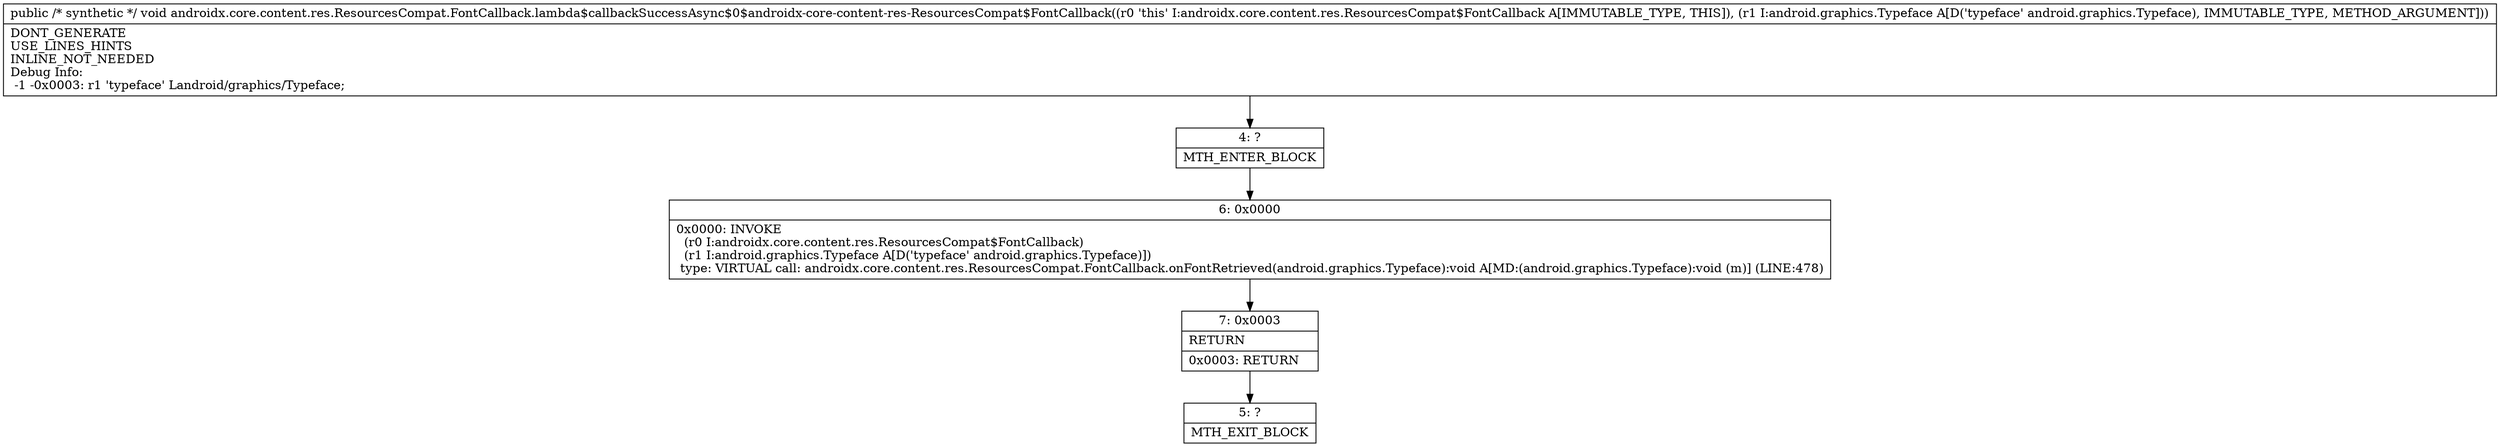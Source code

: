 digraph "CFG forandroidx.core.content.res.ResourcesCompat.FontCallback.lambda$callbackSuccessAsync$0$androidx\-core\-content\-res\-ResourcesCompat$FontCallback(Landroid\/graphics\/Typeface;)V" {
Node_4 [shape=record,label="{4\:\ ?|MTH_ENTER_BLOCK\l}"];
Node_6 [shape=record,label="{6\:\ 0x0000|0x0000: INVOKE  \l  (r0 I:androidx.core.content.res.ResourcesCompat$FontCallback)\l  (r1 I:android.graphics.Typeface A[D('typeface' android.graphics.Typeface)])\l type: VIRTUAL call: androidx.core.content.res.ResourcesCompat.FontCallback.onFontRetrieved(android.graphics.Typeface):void A[MD:(android.graphics.Typeface):void (m)] (LINE:478)\l}"];
Node_7 [shape=record,label="{7\:\ 0x0003|RETURN\l|0x0003: RETURN   \l}"];
Node_5 [shape=record,label="{5\:\ ?|MTH_EXIT_BLOCK\l}"];
MethodNode[shape=record,label="{public \/* synthetic *\/ void androidx.core.content.res.ResourcesCompat.FontCallback.lambda$callbackSuccessAsync$0$androidx\-core\-content\-res\-ResourcesCompat$FontCallback((r0 'this' I:androidx.core.content.res.ResourcesCompat$FontCallback A[IMMUTABLE_TYPE, THIS]), (r1 I:android.graphics.Typeface A[D('typeface' android.graphics.Typeface), IMMUTABLE_TYPE, METHOD_ARGUMENT]))  | DONT_GENERATE\lUSE_LINES_HINTS\lINLINE_NOT_NEEDED\lDebug Info:\l  \-1 \-0x0003: r1 'typeface' Landroid\/graphics\/Typeface;\l}"];
MethodNode -> Node_4;Node_4 -> Node_6;
Node_6 -> Node_7;
Node_7 -> Node_5;
}

